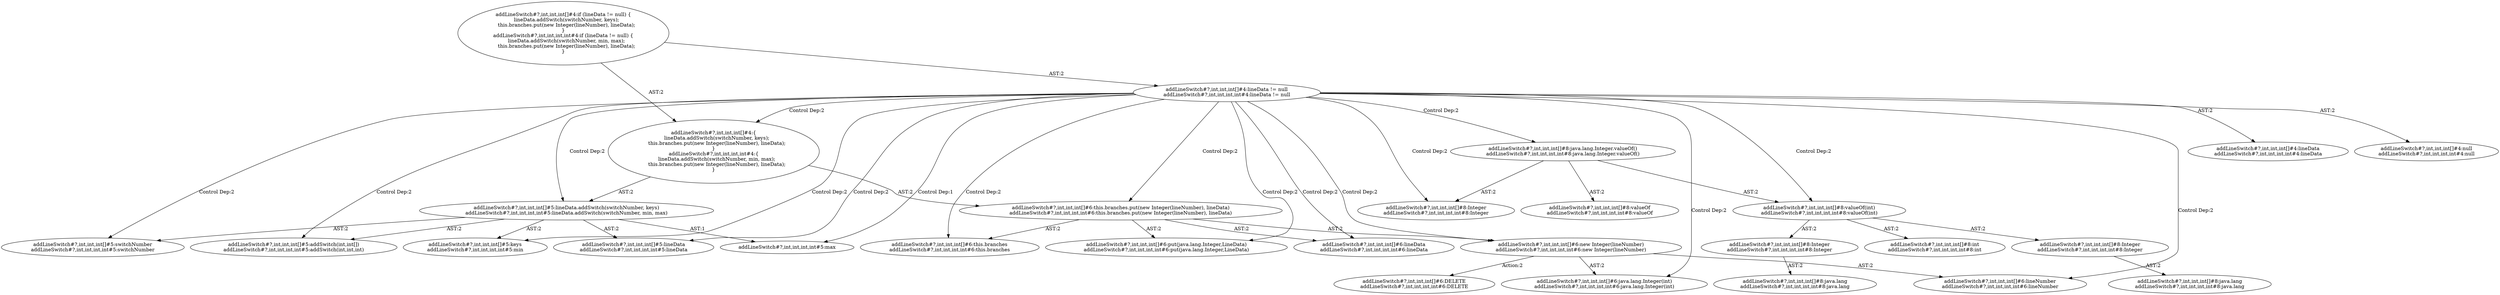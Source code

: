 digraph "Pattern" {
0 [label="addLineSwitch#?,int,int,int[]#6:DELETE
addLineSwitch#?,int,int,int,int#6:DELETE" shape=ellipse]
1 [label="addLineSwitch#?,int,int,int[]#6:new Integer(lineNumber)
addLineSwitch#?,int,int,int,int#6:new Integer(lineNumber)" shape=ellipse]
2 [label="addLineSwitch#?,int,int,int[]#4:lineData != null
addLineSwitch#?,int,int,int,int#4:lineData != null" shape=ellipse]
3 [label="addLineSwitch#?,int,int,int[]#4:if (lineData != null) \{
    lineData.addSwitch(switchNumber, keys);
    this.branches.put(new Integer(lineNumber), lineData);
\}
addLineSwitch#?,int,int,int,int#4:if (lineData != null) \{
    lineData.addSwitch(switchNumber, min, max);
    this.branches.put(new Integer(lineNumber), lineData);
\}" shape=ellipse]
4 [label="addLineSwitch#?,int,int,int[]#4:lineData
addLineSwitch#?,int,int,int,int#4:lineData" shape=ellipse]
5 [label="addLineSwitch#?,int,int,int[]#4:null
addLineSwitch#?,int,int,int,int#4:null" shape=ellipse]
6 [label="addLineSwitch#?,int,int,int[]#4:\{
    lineData.addSwitch(switchNumber, keys);
    this.branches.put(new Integer(lineNumber), lineData);
\}
addLineSwitch#?,int,int,int,int#4:\{
    lineData.addSwitch(switchNumber, min, max);
    this.branches.put(new Integer(lineNumber), lineData);
\}" shape=ellipse]
7 [label="addLineSwitch#?,int,int,int[]#5:lineData.addSwitch(switchNumber, keys)
addLineSwitch#?,int,int,int,int#5:lineData.addSwitch(switchNumber, min, max)" shape=ellipse]
8 [label="addLineSwitch#?,int,int,int[]#5:addSwitch(int,int[])
addLineSwitch#?,int,int,int,int#5:addSwitch(int,int,int)" shape=ellipse]
9 [label="addLineSwitch#?,int,int,int[]#5:lineData
addLineSwitch#?,int,int,int,int#5:lineData" shape=ellipse]
10 [label="addLineSwitch#?,int,int,int[]#5:switchNumber
addLineSwitch#?,int,int,int,int#5:switchNumber" shape=ellipse]
11 [label="addLineSwitch#?,int,int,int[]#5:keys
addLineSwitch#?,int,int,int,int#5:min" shape=ellipse]
12 [label="addLineSwitch#?,int,int,int[]#6:this.branches.put(new Integer(lineNumber), lineData)
addLineSwitch#?,int,int,int,int#6:this.branches.put(new Integer(lineNumber), lineData)" shape=ellipse]
13 [label="addLineSwitch#?,int,int,int[]#6:put(java.lang.Integer,LineData)
addLineSwitch#?,int,int,int,int#6:put(java.lang.Integer,LineData)" shape=ellipse]
14 [label="addLineSwitch#?,int,int,int[]#6:this.branches
addLineSwitch#?,int,int,int,int#6:this.branches" shape=ellipse]
15 [label="addLineSwitch#?,int,int,int[]#6:java.lang.Integer(int)
addLineSwitch#?,int,int,int,int#6:java.lang.Integer(int)" shape=ellipse]
16 [label="addLineSwitch#?,int,int,int[]#6:lineNumber
addLineSwitch#?,int,int,int,int#6:lineNumber" shape=ellipse]
17 [label="addLineSwitch#?,int,int,int[]#6:lineData
addLineSwitch#?,int,int,int,int#6:lineData" shape=ellipse]
18 [label="addLineSwitch#?,int,int,int[]#8:Integer
addLineSwitch#?,int,int,int,int#8:Integer" shape=ellipse]
19 [label="addLineSwitch#?,int,int,int[]#8:java.lang.Integer.valueOf()
addLineSwitch#?,int,int,int,int#8:java.lang.Integer.valueOf()" shape=ellipse]
20 [label="addLineSwitch#?,int,int,int[]#8:valueOf
addLineSwitch#?,int,int,int,int#8:valueOf" shape=ellipse]
21 [label="addLineSwitch#?,int,int,int[]#8:valueOf(int)
addLineSwitch#?,int,int,int,int#8:valueOf(int)" shape=ellipse]
22 [label="addLineSwitch#?,int,int,int[]#8:Integer
addLineSwitch#?,int,int,int,int#8:Integer" shape=ellipse]
23 [label="addLineSwitch#?,int,int,int[]#8:java.lang
addLineSwitch#?,int,int,int,int#8:java.lang" shape=ellipse]
24 [label="addLineSwitch#?,int,int,int[]#8:Integer
addLineSwitch#?,int,int,int,int#8:Integer" shape=ellipse]
25 [label="addLineSwitch#?,int,int,int[]#8:java.lang
addLineSwitch#?,int,int,int,int#8:java.lang" shape=ellipse]
26 [label="addLineSwitch#?,int,int,int[]#8:int
addLineSwitch#?,int,int,int,int#8:int" shape=ellipse]
27 [label="addLineSwitch#?,int,int,int,int#5:max" shape=ellipse]
1 -> 0 [label="Action:2"];
1 -> 15 [label="AST:2"];
1 -> 16 [label="AST:2"];
2 -> 1 [label="Control Dep:2"];
2 -> 4 [label="AST:2"];
2 -> 5 [label="AST:2"];
2 -> 6 [label="Control Dep:2"];
2 -> 7 [label="Control Dep:2"];
2 -> 8 [label="Control Dep:2"];
2 -> 9 [label="Control Dep:2"];
2 -> 10 [label="Control Dep:2"];
2 -> 11 [label="Control Dep:2"];
2 -> 12 [label="Control Dep:2"];
2 -> 13 [label="Control Dep:2"];
2 -> 14 [label="Control Dep:2"];
2 -> 15 [label="Control Dep:2"];
2 -> 16 [label="Control Dep:2"];
2 -> 17 [label="Control Dep:2"];
2 -> 18 [label="Control Dep:2"];
2 -> 21 [label="Control Dep:2"];
2 -> 19 [label="Control Dep:2"];
2 -> 27 [label="Control Dep:1"];
3 -> 2 [label="AST:2"];
3 -> 6 [label="AST:2"];
6 -> 7 [label="AST:2"];
6 -> 12 [label="AST:2"];
7 -> 9 [label="AST:2"];
7 -> 8 [label="AST:2"];
7 -> 10 [label="AST:2"];
7 -> 11 [label="AST:2"];
7 -> 27 [label="AST:1"];
12 -> 1 [label="AST:2"];
12 -> 14 [label="AST:2"];
12 -> 13 [label="AST:2"];
12 -> 17 [label="AST:2"];
19 -> 18 [label="AST:2"];
19 -> 20 [label="AST:2"];
19 -> 21 [label="AST:2"];
21 -> 22 [label="AST:2"];
21 -> 24 [label="AST:2"];
21 -> 26 [label="AST:2"];
22 -> 23 [label="AST:2"];
24 -> 25 [label="AST:2"];
}